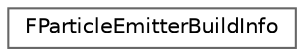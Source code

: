 digraph "Graphical Class Hierarchy"
{
 // INTERACTIVE_SVG=YES
 // LATEX_PDF_SIZE
  bgcolor="transparent";
  edge [fontname=Helvetica,fontsize=10,labelfontname=Helvetica,labelfontsize=10];
  node [fontname=Helvetica,fontsize=10,shape=box,height=0.2,width=0.4];
  rankdir="LR";
  Node0 [id="Node000000",label="FParticleEmitterBuildInfo",height=0.2,width=0.4,color="grey40", fillcolor="white", style="filled",URL="$d7/d90/structFParticleEmitterBuildInfo.html",tooltip=" "];
}
